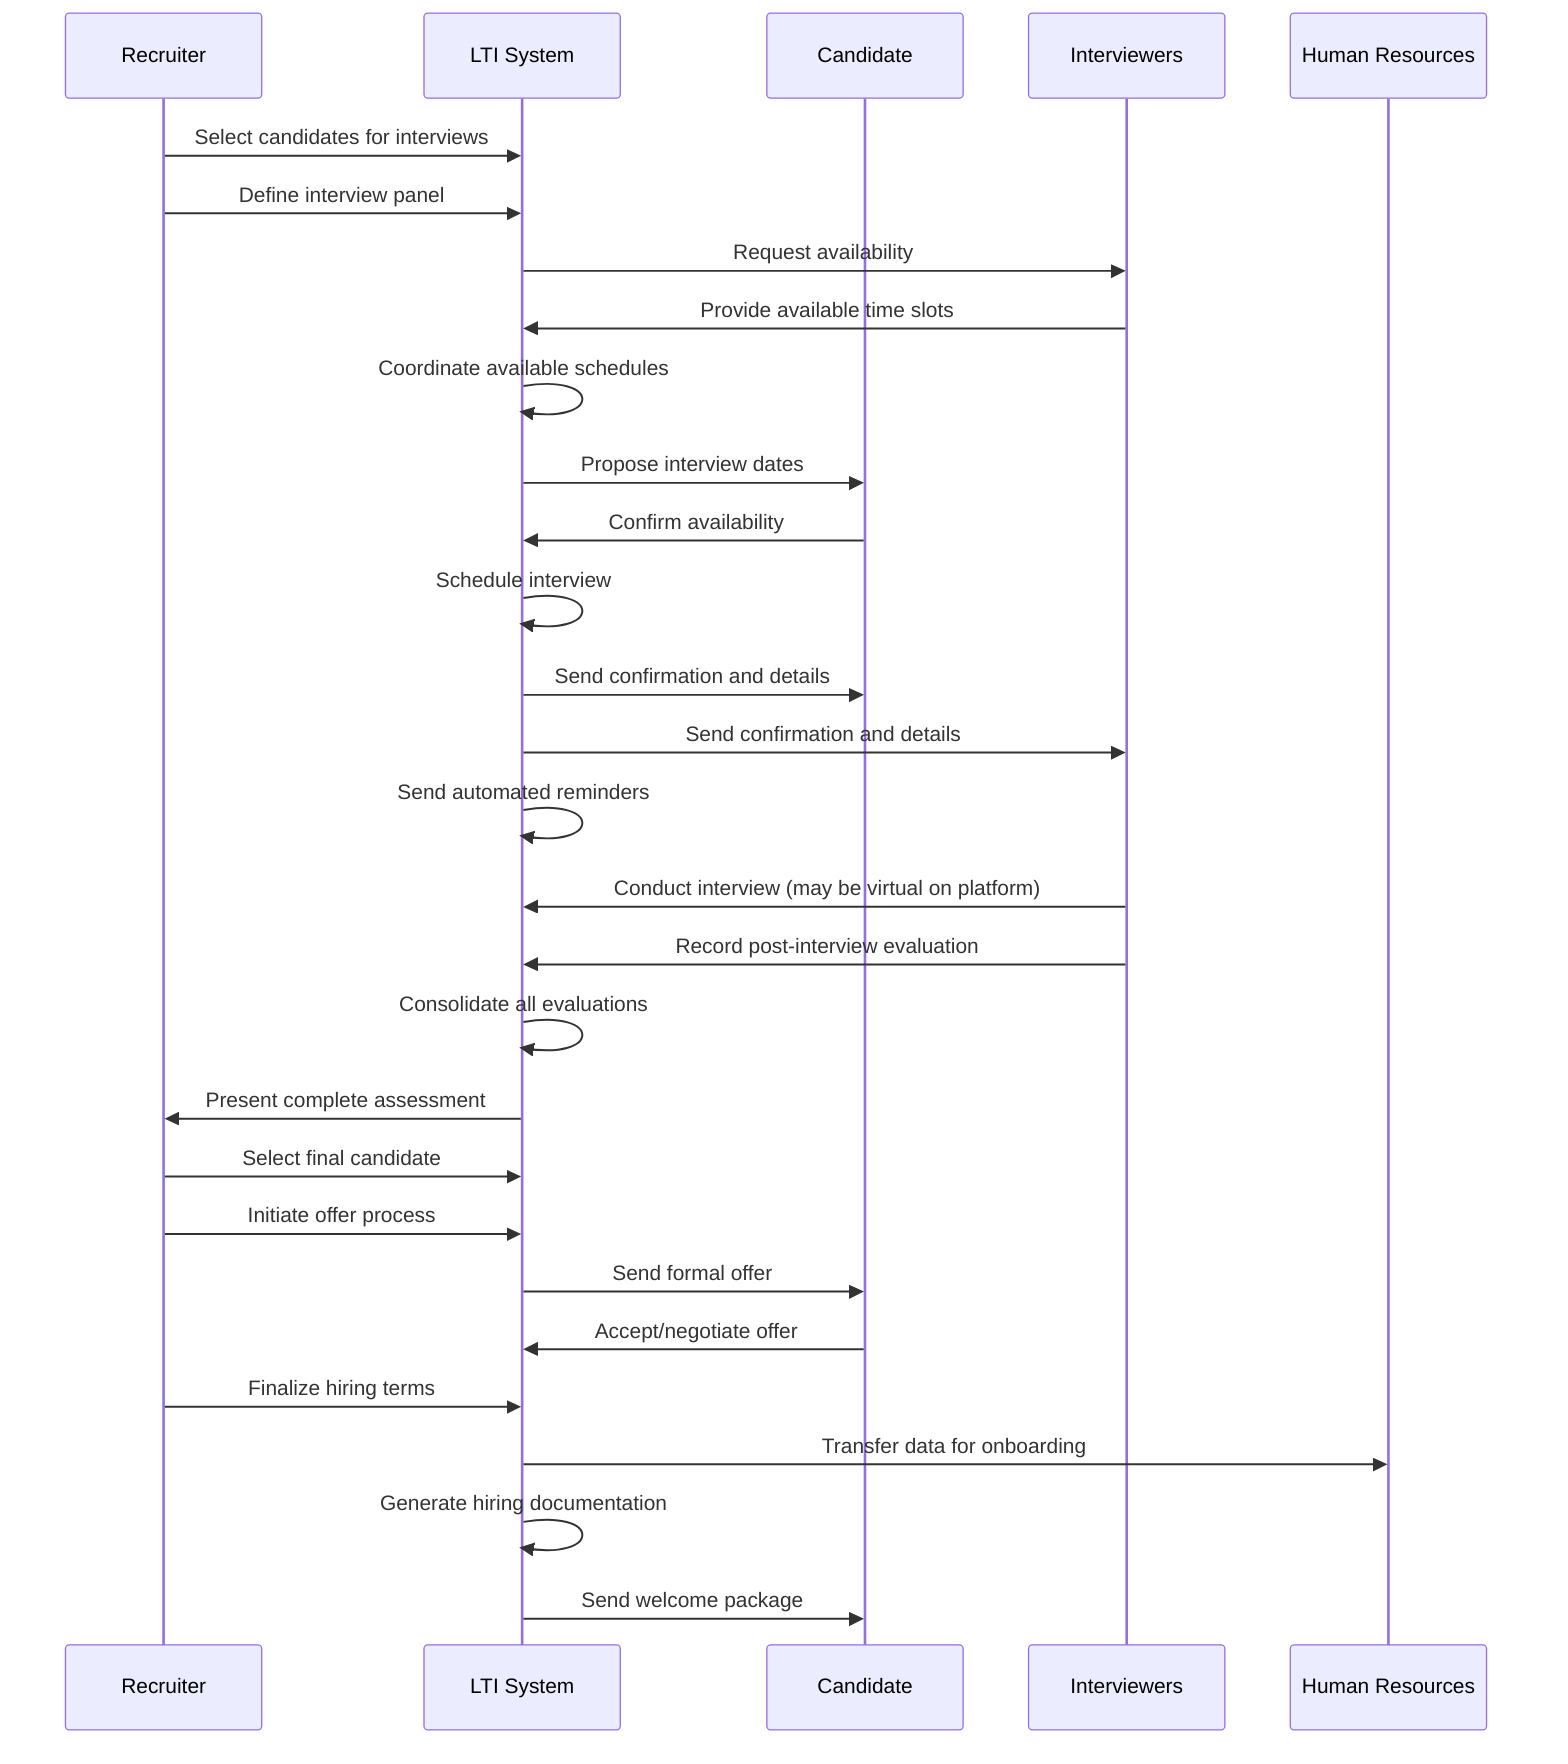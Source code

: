 sequenceDiagram
    participant R as Recruiter
    participant LTI as LTI System
    participant C as Candidate
    participant I as Interviewers
    participant HR as Human Resources

    R->>LTI: Select candidates for interviews
    R->>LTI: Define interview panel
    LTI->>I: Request availability
    I->>LTI: Provide available time slots
    LTI->>LTI: Coordinate available schedules
    LTI->>C: Propose interview dates
    C->>LTI: Confirm availability
    LTI->>LTI: Schedule interview
    LTI->>C: Send confirmation and details
    LTI->>I: Send confirmation and details
    LTI->>LTI: Send automated reminders
    I->>LTI: Conduct interview (may be virtual on platform)
    I->>LTI: Record post-interview evaluation
    LTI->>LTI: Consolidate all evaluations
    LTI->>R: Present complete assessment
    R->>LTI: Select final candidate
    R->>LTI: Initiate offer process
    LTI->>C: Send formal offer
    C->>LTI: Accept/negotiate offer
    R->>LTI: Finalize hiring terms
    LTI->>HR: Transfer data for onboarding
    LTI->>LTI: Generate hiring documentation
    LTI->>C: Send welcome package